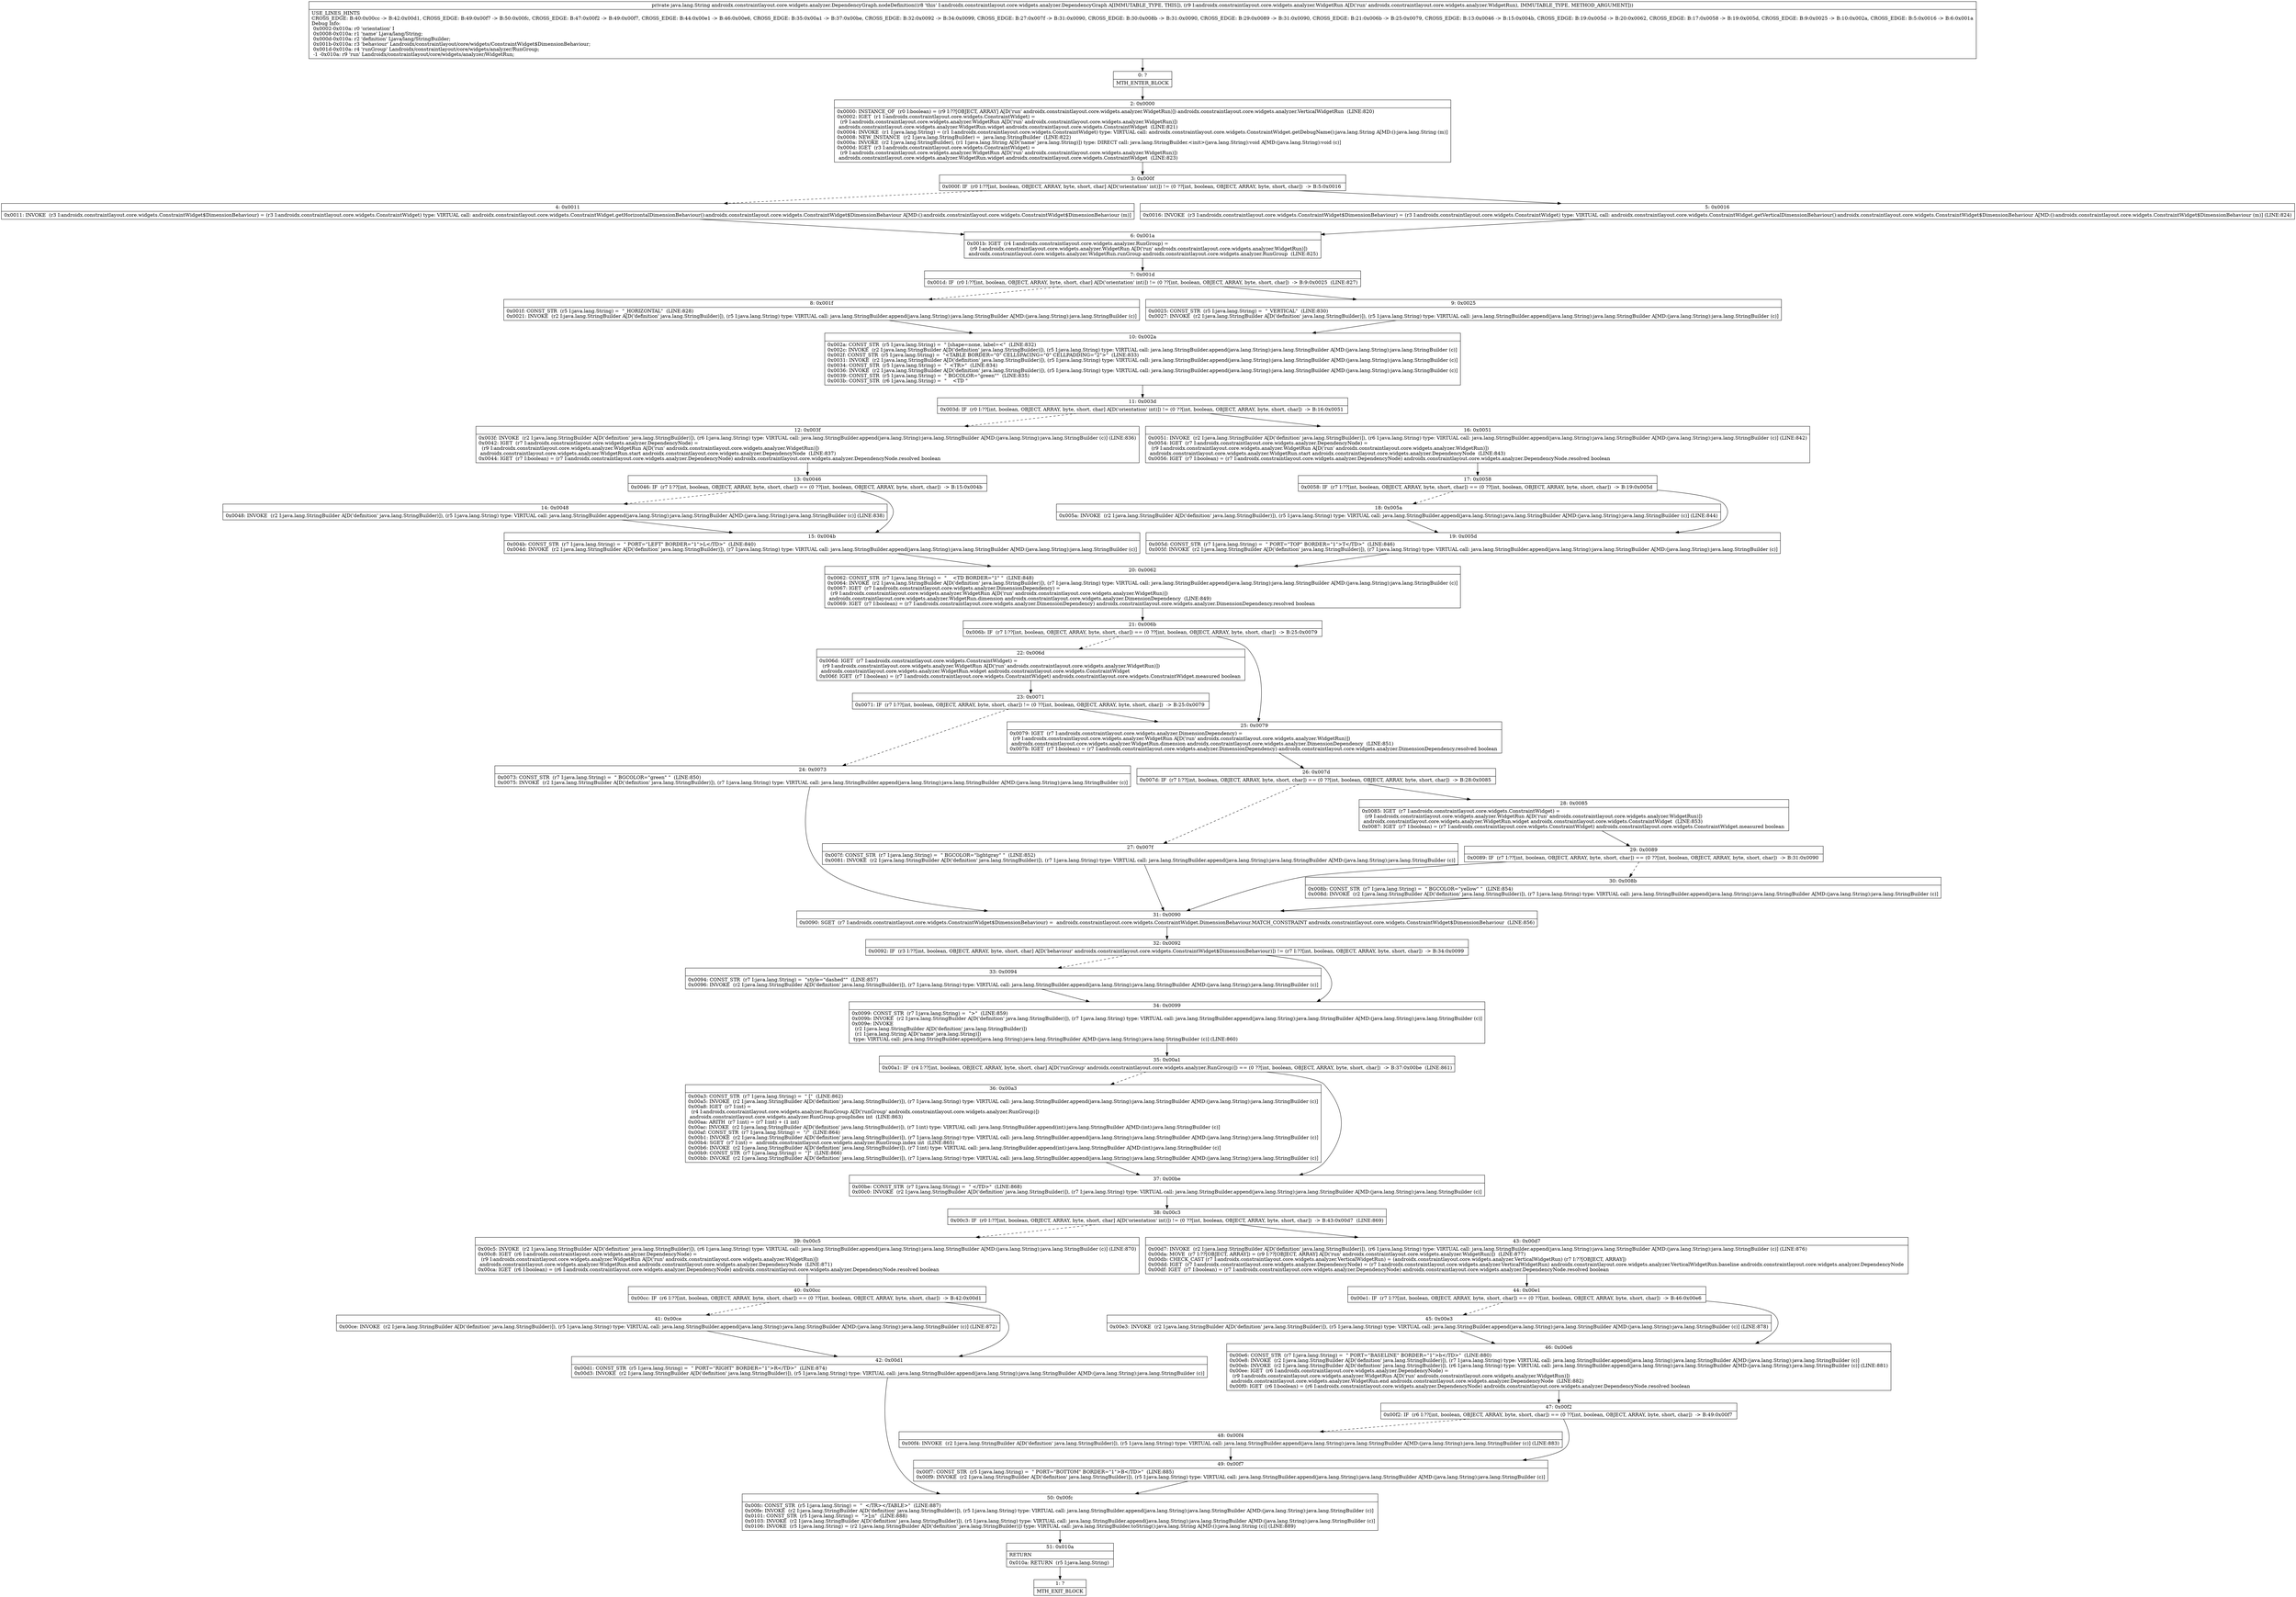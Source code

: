 digraph "CFG forandroidx.constraintlayout.core.widgets.analyzer.DependencyGraph.nodeDefinition(Landroidx\/constraintlayout\/core\/widgets\/analyzer\/WidgetRun;)Ljava\/lang\/String;" {
Node_0 [shape=record,label="{0\:\ ?|MTH_ENTER_BLOCK\l}"];
Node_2 [shape=record,label="{2\:\ 0x0000|0x0000: INSTANCE_OF  (r0 I:boolean) = (r9 I:??[OBJECT, ARRAY] A[D('run' androidx.constraintlayout.core.widgets.analyzer.WidgetRun)]) androidx.constraintlayout.core.widgets.analyzer.VerticalWidgetRun  (LINE:820)\l0x0002: IGET  (r1 I:androidx.constraintlayout.core.widgets.ConstraintWidget) = \l  (r9 I:androidx.constraintlayout.core.widgets.analyzer.WidgetRun A[D('run' androidx.constraintlayout.core.widgets.analyzer.WidgetRun)])\l androidx.constraintlayout.core.widgets.analyzer.WidgetRun.widget androidx.constraintlayout.core.widgets.ConstraintWidget  (LINE:821)\l0x0004: INVOKE  (r1 I:java.lang.String) = (r1 I:androidx.constraintlayout.core.widgets.ConstraintWidget) type: VIRTUAL call: androidx.constraintlayout.core.widgets.ConstraintWidget.getDebugName():java.lang.String A[MD:():java.lang.String (m)]\l0x0008: NEW_INSTANCE  (r2 I:java.lang.StringBuilder) =  java.lang.StringBuilder  (LINE:822)\l0x000a: INVOKE  (r2 I:java.lang.StringBuilder), (r1 I:java.lang.String A[D('name' java.lang.String)]) type: DIRECT call: java.lang.StringBuilder.\<init\>(java.lang.String):void A[MD:(java.lang.String):void (c)]\l0x000d: IGET  (r3 I:androidx.constraintlayout.core.widgets.ConstraintWidget) = \l  (r9 I:androidx.constraintlayout.core.widgets.analyzer.WidgetRun A[D('run' androidx.constraintlayout.core.widgets.analyzer.WidgetRun)])\l androidx.constraintlayout.core.widgets.analyzer.WidgetRun.widget androidx.constraintlayout.core.widgets.ConstraintWidget  (LINE:823)\l}"];
Node_3 [shape=record,label="{3\:\ 0x000f|0x000f: IF  (r0 I:??[int, boolean, OBJECT, ARRAY, byte, short, char] A[D('orientation' int)]) != (0 ??[int, boolean, OBJECT, ARRAY, byte, short, char])  \-\> B:5:0x0016 \l}"];
Node_4 [shape=record,label="{4\:\ 0x0011|0x0011: INVOKE  (r3 I:androidx.constraintlayout.core.widgets.ConstraintWidget$DimensionBehaviour) = (r3 I:androidx.constraintlayout.core.widgets.ConstraintWidget) type: VIRTUAL call: androidx.constraintlayout.core.widgets.ConstraintWidget.getHorizontalDimensionBehaviour():androidx.constraintlayout.core.widgets.ConstraintWidget$DimensionBehaviour A[MD:():androidx.constraintlayout.core.widgets.ConstraintWidget$DimensionBehaviour (m)]\l}"];
Node_6 [shape=record,label="{6\:\ 0x001a|0x001b: IGET  (r4 I:androidx.constraintlayout.core.widgets.analyzer.RunGroup) = \l  (r9 I:androidx.constraintlayout.core.widgets.analyzer.WidgetRun A[D('run' androidx.constraintlayout.core.widgets.analyzer.WidgetRun)])\l androidx.constraintlayout.core.widgets.analyzer.WidgetRun.runGroup androidx.constraintlayout.core.widgets.analyzer.RunGroup  (LINE:825)\l}"];
Node_7 [shape=record,label="{7\:\ 0x001d|0x001d: IF  (r0 I:??[int, boolean, OBJECT, ARRAY, byte, short, char] A[D('orientation' int)]) != (0 ??[int, boolean, OBJECT, ARRAY, byte, short, char])  \-\> B:9:0x0025  (LINE:827)\l}"];
Node_8 [shape=record,label="{8\:\ 0x001f|0x001f: CONST_STR  (r5 I:java.lang.String) =  \"_HORIZONTAL\"  (LINE:828)\l0x0021: INVOKE  (r2 I:java.lang.StringBuilder A[D('definition' java.lang.StringBuilder)]), (r5 I:java.lang.String) type: VIRTUAL call: java.lang.StringBuilder.append(java.lang.String):java.lang.StringBuilder A[MD:(java.lang.String):java.lang.StringBuilder (c)]\l}"];
Node_10 [shape=record,label="{10\:\ 0x002a|0x002a: CONST_STR  (r5 I:java.lang.String) =  \" [shape=none, label=\<\"  (LINE:832)\l0x002c: INVOKE  (r2 I:java.lang.StringBuilder A[D('definition' java.lang.StringBuilder)]), (r5 I:java.lang.String) type: VIRTUAL call: java.lang.StringBuilder.append(java.lang.String):java.lang.StringBuilder A[MD:(java.lang.String):java.lang.StringBuilder (c)]\l0x002f: CONST_STR  (r5 I:java.lang.String) =  \"\<TABLE BORDER=\"0\" CELLSPACING=\"0\" CELLPADDING=\"2\"\>\"  (LINE:833)\l0x0031: INVOKE  (r2 I:java.lang.StringBuilder A[D('definition' java.lang.StringBuilder)]), (r5 I:java.lang.String) type: VIRTUAL call: java.lang.StringBuilder.append(java.lang.String):java.lang.StringBuilder A[MD:(java.lang.String):java.lang.StringBuilder (c)]\l0x0034: CONST_STR  (r5 I:java.lang.String) =  \"  \<TR\>\"  (LINE:834)\l0x0036: INVOKE  (r2 I:java.lang.StringBuilder A[D('definition' java.lang.StringBuilder)]), (r5 I:java.lang.String) type: VIRTUAL call: java.lang.StringBuilder.append(java.lang.String):java.lang.StringBuilder A[MD:(java.lang.String):java.lang.StringBuilder (c)]\l0x0039: CONST_STR  (r5 I:java.lang.String) =  \" BGCOLOR=\"green\"\"  (LINE:835)\l0x003b: CONST_STR  (r6 I:java.lang.String) =  \"    \<TD \" \l}"];
Node_11 [shape=record,label="{11\:\ 0x003d|0x003d: IF  (r0 I:??[int, boolean, OBJECT, ARRAY, byte, short, char] A[D('orientation' int)]) != (0 ??[int, boolean, OBJECT, ARRAY, byte, short, char])  \-\> B:16:0x0051 \l}"];
Node_12 [shape=record,label="{12\:\ 0x003f|0x003f: INVOKE  (r2 I:java.lang.StringBuilder A[D('definition' java.lang.StringBuilder)]), (r6 I:java.lang.String) type: VIRTUAL call: java.lang.StringBuilder.append(java.lang.String):java.lang.StringBuilder A[MD:(java.lang.String):java.lang.StringBuilder (c)] (LINE:836)\l0x0042: IGET  (r7 I:androidx.constraintlayout.core.widgets.analyzer.DependencyNode) = \l  (r9 I:androidx.constraintlayout.core.widgets.analyzer.WidgetRun A[D('run' androidx.constraintlayout.core.widgets.analyzer.WidgetRun)])\l androidx.constraintlayout.core.widgets.analyzer.WidgetRun.start androidx.constraintlayout.core.widgets.analyzer.DependencyNode  (LINE:837)\l0x0044: IGET  (r7 I:boolean) = (r7 I:androidx.constraintlayout.core.widgets.analyzer.DependencyNode) androidx.constraintlayout.core.widgets.analyzer.DependencyNode.resolved boolean \l}"];
Node_13 [shape=record,label="{13\:\ 0x0046|0x0046: IF  (r7 I:??[int, boolean, OBJECT, ARRAY, byte, short, char]) == (0 ??[int, boolean, OBJECT, ARRAY, byte, short, char])  \-\> B:15:0x004b \l}"];
Node_14 [shape=record,label="{14\:\ 0x0048|0x0048: INVOKE  (r2 I:java.lang.StringBuilder A[D('definition' java.lang.StringBuilder)]), (r5 I:java.lang.String) type: VIRTUAL call: java.lang.StringBuilder.append(java.lang.String):java.lang.StringBuilder A[MD:(java.lang.String):java.lang.StringBuilder (c)] (LINE:838)\l}"];
Node_15 [shape=record,label="{15\:\ 0x004b|0x004b: CONST_STR  (r7 I:java.lang.String) =  \" PORT=\"LEFT\" BORDER=\"1\"\>L\<\/TD\>\"  (LINE:840)\l0x004d: INVOKE  (r2 I:java.lang.StringBuilder A[D('definition' java.lang.StringBuilder)]), (r7 I:java.lang.String) type: VIRTUAL call: java.lang.StringBuilder.append(java.lang.String):java.lang.StringBuilder A[MD:(java.lang.String):java.lang.StringBuilder (c)]\l}"];
Node_20 [shape=record,label="{20\:\ 0x0062|0x0062: CONST_STR  (r7 I:java.lang.String) =  \"    \<TD BORDER=\"1\" \"  (LINE:848)\l0x0064: INVOKE  (r2 I:java.lang.StringBuilder A[D('definition' java.lang.StringBuilder)]), (r7 I:java.lang.String) type: VIRTUAL call: java.lang.StringBuilder.append(java.lang.String):java.lang.StringBuilder A[MD:(java.lang.String):java.lang.StringBuilder (c)]\l0x0067: IGET  (r7 I:androidx.constraintlayout.core.widgets.analyzer.DimensionDependency) = \l  (r9 I:androidx.constraintlayout.core.widgets.analyzer.WidgetRun A[D('run' androidx.constraintlayout.core.widgets.analyzer.WidgetRun)])\l androidx.constraintlayout.core.widgets.analyzer.WidgetRun.dimension androidx.constraintlayout.core.widgets.analyzer.DimensionDependency  (LINE:849)\l0x0069: IGET  (r7 I:boolean) = (r7 I:androidx.constraintlayout.core.widgets.analyzer.DimensionDependency) androidx.constraintlayout.core.widgets.analyzer.DimensionDependency.resolved boolean \l}"];
Node_21 [shape=record,label="{21\:\ 0x006b|0x006b: IF  (r7 I:??[int, boolean, OBJECT, ARRAY, byte, short, char]) == (0 ??[int, boolean, OBJECT, ARRAY, byte, short, char])  \-\> B:25:0x0079 \l}"];
Node_22 [shape=record,label="{22\:\ 0x006d|0x006d: IGET  (r7 I:androidx.constraintlayout.core.widgets.ConstraintWidget) = \l  (r9 I:androidx.constraintlayout.core.widgets.analyzer.WidgetRun A[D('run' androidx.constraintlayout.core.widgets.analyzer.WidgetRun)])\l androidx.constraintlayout.core.widgets.analyzer.WidgetRun.widget androidx.constraintlayout.core.widgets.ConstraintWidget \l0x006f: IGET  (r7 I:boolean) = (r7 I:androidx.constraintlayout.core.widgets.ConstraintWidget) androidx.constraintlayout.core.widgets.ConstraintWidget.measured boolean \l}"];
Node_23 [shape=record,label="{23\:\ 0x0071|0x0071: IF  (r7 I:??[int, boolean, OBJECT, ARRAY, byte, short, char]) != (0 ??[int, boolean, OBJECT, ARRAY, byte, short, char])  \-\> B:25:0x0079 \l}"];
Node_24 [shape=record,label="{24\:\ 0x0073|0x0073: CONST_STR  (r7 I:java.lang.String) =  \" BGCOLOR=\"green\" \"  (LINE:850)\l0x0075: INVOKE  (r2 I:java.lang.StringBuilder A[D('definition' java.lang.StringBuilder)]), (r7 I:java.lang.String) type: VIRTUAL call: java.lang.StringBuilder.append(java.lang.String):java.lang.StringBuilder A[MD:(java.lang.String):java.lang.StringBuilder (c)]\l}"];
Node_31 [shape=record,label="{31\:\ 0x0090|0x0090: SGET  (r7 I:androidx.constraintlayout.core.widgets.ConstraintWidget$DimensionBehaviour) =  androidx.constraintlayout.core.widgets.ConstraintWidget.DimensionBehaviour.MATCH_CONSTRAINT androidx.constraintlayout.core.widgets.ConstraintWidget$DimensionBehaviour  (LINE:856)\l}"];
Node_32 [shape=record,label="{32\:\ 0x0092|0x0092: IF  (r3 I:??[int, boolean, OBJECT, ARRAY, byte, short, char] A[D('behaviour' androidx.constraintlayout.core.widgets.ConstraintWidget$DimensionBehaviour)]) != (r7 I:??[int, boolean, OBJECT, ARRAY, byte, short, char])  \-\> B:34:0x0099 \l}"];
Node_33 [shape=record,label="{33\:\ 0x0094|0x0094: CONST_STR  (r7 I:java.lang.String) =  \"style=\"dashed\"\"  (LINE:857)\l0x0096: INVOKE  (r2 I:java.lang.StringBuilder A[D('definition' java.lang.StringBuilder)]), (r7 I:java.lang.String) type: VIRTUAL call: java.lang.StringBuilder.append(java.lang.String):java.lang.StringBuilder A[MD:(java.lang.String):java.lang.StringBuilder (c)]\l}"];
Node_34 [shape=record,label="{34\:\ 0x0099|0x0099: CONST_STR  (r7 I:java.lang.String) =  \"\>\"  (LINE:859)\l0x009b: INVOKE  (r2 I:java.lang.StringBuilder A[D('definition' java.lang.StringBuilder)]), (r7 I:java.lang.String) type: VIRTUAL call: java.lang.StringBuilder.append(java.lang.String):java.lang.StringBuilder A[MD:(java.lang.String):java.lang.StringBuilder (c)]\l0x009e: INVOKE  \l  (r2 I:java.lang.StringBuilder A[D('definition' java.lang.StringBuilder)])\l  (r1 I:java.lang.String A[D('name' java.lang.String)])\l type: VIRTUAL call: java.lang.StringBuilder.append(java.lang.String):java.lang.StringBuilder A[MD:(java.lang.String):java.lang.StringBuilder (c)] (LINE:860)\l}"];
Node_35 [shape=record,label="{35\:\ 0x00a1|0x00a1: IF  (r4 I:??[int, boolean, OBJECT, ARRAY, byte, short, char] A[D('runGroup' androidx.constraintlayout.core.widgets.analyzer.RunGroup)]) == (0 ??[int, boolean, OBJECT, ARRAY, byte, short, char])  \-\> B:37:0x00be  (LINE:861)\l}"];
Node_36 [shape=record,label="{36\:\ 0x00a3|0x00a3: CONST_STR  (r7 I:java.lang.String) =  \" [\"  (LINE:862)\l0x00a5: INVOKE  (r2 I:java.lang.StringBuilder A[D('definition' java.lang.StringBuilder)]), (r7 I:java.lang.String) type: VIRTUAL call: java.lang.StringBuilder.append(java.lang.String):java.lang.StringBuilder A[MD:(java.lang.String):java.lang.StringBuilder (c)]\l0x00a8: IGET  (r7 I:int) = \l  (r4 I:androidx.constraintlayout.core.widgets.analyzer.RunGroup A[D('runGroup' androidx.constraintlayout.core.widgets.analyzer.RunGroup)])\l androidx.constraintlayout.core.widgets.analyzer.RunGroup.groupIndex int  (LINE:863)\l0x00aa: ARITH  (r7 I:int) = (r7 I:int) + (1 int) \l0x00ac: INVOKE  (r2 I:java.lang.StringBuilder A[D('definition' java.lang.StringBuilder)]), (r7 I:int) type: VIRTUAL call: java.lang.StringBuilder.append(int):java.lang.StringBuilder A[MD:(int):java.lang.StringBuilder (c)]\l0x00af: CONST_STR  (r7 I:java.lang.String) =  \"\/\"  (LINE:864)\l0x00b1: INVOKE  (r2 I:java.lang.StringBuilder A[D('definition' java.lang.StringBuilder)]), (r7 I:java.lang.String) type: VIRTUAL call: java.lang.StringBuilder.append(java.lang.String):java.lang.StringBuilder A[MD:(java.lang.String):java.lang.StringBuilder (c)]\l0x00b4: SGET  (r7 I:int) =  androidx.constraintlayout.core.widgets.analyzer.RunGroup.index int  (LINE:865)\l0x00b6: INVOKE  (r2 I:java.lang.StringBuilder A[D('definition' java.lang.StringBuilder)]), (r7 I:int) type: VIRTUAL call: java.lang.StringBuilder.append(int):java.lang.StringBuilder A[MD:(int):java.lang.StringBuilder (c)]\l0x00b9: CONST_STR  (r7 I:java.lang.String) =  \"]\"  (LINE:866)\l0x00bb: INVOKE  (r2 I:java.lang.StringBuilder A[D('definition' java.lang.StringBuilder)]), (r7 I:java.lang.String) type: VIRTUAL call: java.lang.StringBuilder.append(java.lang.String):java.lang.StringBuilder A[MD:(java.lang.String):java.lang.StringBuilder (c)]\l}"];
Node_37 [shape=record,label="{37\:\ 0x00be|0x00be: CONST_STR  (r7 I:java.lang.String) =  \" \<\/TD\>\"  (LINE:868)\l0x00c0: INVOKE  (r2 I:java.lang.StringBuilder A[D('definition' java.lang.StringBuilder)]), (r7 I:java.lang.String) type: VIRTUAL call: java.lang.StringBuilder.append(java.lang.String):java.lang.StringBuilder A[MD:(java.lang.String):java.lang.StringBuilder (c)]\l}"];
Node_38 [shape=record,label="{38\:\ 0x00c3|0x00c3: IF  (r0 I:??[int, boolean, OBJECT, ARRAY, byte, short, char] A[D('orientation' int)]) != (0 ??[int, boolean, OBJECT, ARRAY, byte, short, char])  \-\> B:43:0x00d7  (LINE:869)\l}"];
Node_39 [shape=record,label="{39\:\ 0x00c5|0x00c5: INVOKE  (r2 I:java.lang.StringBuilder A[D('definition' java.lang.StringBuilder)]), (r6 I:java.lang.String) type: VIRTUAL call: java.lang.StringBuilder.append(java.lang.String):java.lang.StringBuilder A[MD:(java.lang.String):java.lang.StringBuilder (c)] (LINE:870)\l0x00c8: IGET  (r6 I:androidx.constraintlayout.core.widgets.analyzer.DependencyNode) = \l  (r9 I:androidx.constraintlayout.core.widgets.analyzer.WidgetRun A[D('run' androidx.constraintlayout.core.widgets.analyzer.WidgetRun)])\l androidx.constraintlayout.core.widgets.analyzer.WidgetRun.end androidx.constraintlayout.core.widgets.analyzer.DependencyNode  (LINE:871)\l0x00ca: IGET  (r6 I:boolean) = (r6 I:androidx.constraintlayout.core.widgets.analyzer.DependencyNode) androidx.constraintlayout.core.widgets.analyzer.DependencyNode.resolved boolean \l}"];
Node_40 [shape=record,label="{40\:\ 0x00cc|0x00cc: IF  (r6 I:??[int, boolean, OBJECT, ARRAY, byte, short, char]) == (0 ??[int, boolean, OBJECT, ARRAY, byte, short, char])  \-\> B:42:0x00d1 \l}"];
Node_41 [shape=record,label="{41\:\ 0x00ce|0x00ce: INVOKE  (r2 I:java.lang.StringBuilder A[D('definition' java.lang.StringBuilder)]), (r5 I:java.lang.String) type: VIRTUAL call: java.lang.StringBuilder.append(java.lang.String):java.lang.StringBuilder A[MD:(java.lang.String):java.lang.StringBuilder (c)] (LINE:872)\l}"];
Node_42 [shape=record,label="{42\:\ 0x00d1|0x00d1: CONST_STR  (r5 I:java.lang.String) =  \" PORT=\"RIGHT\" BORDER=\"1\"\>R\<\/TD\>\"  (LINE:874)\l0x00d3: INVOKE  (r2 I:java.lang.StringBuilder A[D('definition' java.lang.StringBuilder)]), (r5 I:java.lang.String) type: VIRTUAL call: java.lang.StringBuilder.append(java.lang.String):java.lang.StringBuilder A[MD:(java.lang.String):java.lang.StringBuilder (c)]\l}"];
Node_50 [shape=record,label="{50\:\ 0x00fc|0x00fc: CONST_STR  (r5 I:java.lang.String) =  \"  \<\/TR\>\<\/TABLE\>\"  (LINE:887)\l0x00fe: INVOKE  (r2 I:java.lang.StringBuilder A[D('definition' java.lang.StringBuilder)]), (r5 I:java.lang.String) type: VIRTUAL call: java.lang.StringBuilder.append(java.lang.String):java.lang.StringBuilder A[MD:(java.lang.String):java.lang.StringBuilder (c)]\l0x0101: CONST_STR  (r5 I:java.lang.String) =  \"\>];n\"  (LINE:888)\l0x0103: INVOKE  (r2 I:java.lang.StringBuilder A[D('definition' java.lang.StringBuilder)]), (r5 I:java.lang.String) type: VIRTUAL call: java.lang.StringBuilder.append(java.lang.String):java.lang.StringBuilder A[MD:(java.lang.String):java.lang.StringBuilder (c)]\l0x0106: INVOKE  (r5 I:java.lang.String) = (r2 I:java.lang.StringBuilder A[D('definition' java.lang.StringBuilder)]) type: VIRTUAL call: java.lang.StringBuilder.toString():java.lang.String A[MD:():java.lang.String (c)] (LINE:889)\l}"];
Node_51 [shape=record,label="{51\:\ 0x010a|RETURN\l|0x010a: RETURN  (r5 I:java.lang.String) \l}"];
Node_1 [shape=record,label="{1\:\ ?|MTH_EXIT_BLOCK\l}"];
Node_43 [shape=record,label="{43\:\ 0x00d7|0x00d7: INVOKE  (r2 I:java.lang.StringBuilder A[D('definition' java.lang.StringBuilder)]), (r6 I:java.lang.String) type: VIRTUAL call: java.lang.StringBuilder.append(java.lang.String):java.lang.StringBuilder A[MD:(java.lang.String):java.lang.StringBuilder (c)] (LINE:876)\l0x00da: MOVE  (r7 I:??[OBJECT, ARRAY]) = (r9 I:??[OBJECT, ARRAY] A[D('run' androidx.constraintlayout.core.widgets.analyzer.WidgetRun)])  (LINE:877)\l0x00db: CHECK_CAST (r7 I:androidx.constraintlayout.core.widgets.analyzer.VerticalWidgetRun) = (androidx.constraintlayout.core.widgets.analyzer.VerticalWidgetRun) (r7 I:??[OBJECT, ARRAY]) \l0x00dd: IGET  (r7 I:androidx.constraintlayout.core.widgets.analyzer.DependencyNode) = (r7 I:androidx.constraintlayout.core.widgets.analyzer.VerticalWidgetRun) androidx.constraintlayout.core.widgets.analyzer.VerticalWidgetRun.baseline androidx.constraintlayout.core.widgets.analyzer.DependencyNode \l0x00df: IGET  (r7 I:boolean) = (r7 I:androidx.constraintlayout.core.widgets.analyzer.DependencyNode) androidx.constraintlayout.core.widgets.analyzer.DependencyNode.resolved boolean \l}"];
Node_44 [shape=record,label="{44\:\ 0x00e1|0x00e1: IF  (r7 I:??[int, boolean, OBJECT, ARRAY, byte, short, char]) == (0 ??[int, boolean, OBJECT, ARRAY, byte, short, char])  \-\> B:46:0x00e6 \l}"];
Node_45 [shape=record,label="{45\:\ 0x00e3|0x00e3: INVOKE  (r2 I:java.lang.StringBuilder A[D('definition' java.lang.StringBuilder)]), (r5 I:java.lang.String) type: VIRTUAL call: java.lang.StringBuilder.append(java.lang.String):java.lang.StringBuilder A[MD:(java.lang.String):java.lang.StringBuilder (c)] (LINE:878)\l}"];
Node_46 [shape=record,label="{46\:\ 0x00e6|0x00e6: CONST_STR  (r7 I:java.lang.String) =  \" PORT=\"BASELINE\" BORDER=\"1\"\>b\<\/TD\>\"  (LINE:880)\l0x00e8: INVOKE  (r2 I:java.lang.StringBuilder A[D('definition' java.lang.StringBuilder)]), (r7 I:java.lang.String) type: VIRTUAL call: java.lang.StringBuilder.append(java.lang.String):java.lang.StringBuilder A[MD:(java.lang.String):java.lang.StringBuilder (c)]\l0x00eb: INVOKE  (r2 I:java.lang.StringBuilder A[D('definition' java.lang.StringBuilder)]), (r6 I:java.lang.String) type: VIRTUAL call: java.lang.StringBuilder.append(java.lang.String):java.lang.StringBuilder A[MD:(java.lang.String):java.lang.StringBuilder (c)] (LINE:881)\l0x00ee: IGET  (r6 I:androidx.constraintlayout.core.widgets.analyzer.DependencyNode) = \l  (r9 I:androidx.constraintlayout.core.widgets.analyzer.WidgetRun A[D('run' androidx.constraintlayout.core.widgets.analyzer.WidgetRun)])\l androidx.constraintlayout.core.widgets.analyzer.WidgetRun.end androidx.constraintlayout.core.widgets.analyzer.DependencyNode  (LINE:882)\l0x00f0: IGET  (r6 I:boolean) = (r6 I:androidx.constraintlayout.core.widgets.analyzer.DependencyNode) androidx.constraintlayout.core.widgets.analyzer.DependencyNode.resolved boolean \l}"];
Node_47 [shape=record,label="{47\:\ 0x00f2|0x00f2: IF  (r6 I:??[int, boolean, OBJECT, ARRAY, byte, short, char]) == (0 ??[int, boolean, OBJECT, ARRAY, byte, short, char])  \-\> B:49:0x00f7 \l}"];
Node_48 [shape=record,label="{48\:\ 0x00f4|0x00f4: INVOKE  (r2 I:java.lang.StringBuilder A[D('definition' java.lang.StringBuilder)]), (r5 I:java.lang.String) type: VIRTUAL call: java.lang.StringBuilder.append(java.lang.String):java.lang.StringBuilder A[MD:(java.lang.String):java.lang.StringBuilder (c)] (LINE:883)\l}"];
Node_49 [shape=record,label="{49\:\ 0x00f7|0x00f7: CONST_STR  (r5 I:java.lang.String) =  \" PORT=\"BOTTOM\" BORDER=\"1\"\>B\<\/TD\>\"  (LINE:885)\l0x00f9: INVOKE  (r2 I:java.lang.StringBuilder A[D('definition' java.lang.StringBuilder)]), (r5 I:java.lang.String) type: VIRTUAL call: java.lang.StringBuilder.append(java.lang.String):java.lang.StringBuilder A[MD:(java.lang.String):java.lang.StringBuilder (c)]\l}"];
Node_25 [shape=record,label="{25\:\ 0x0079|0x0079: IGET  (r7 I:androidx.constraintlayout.core.widgets.analyzer.DimensionDependency) = \l  (r9 I:androidx.constraintlayout.core.widgets.analyzer.WidgetRun A[D('run' androidx.constraintlayout.core.widgets.analyzer.WidgetRun)])\l androidx.constraintlayout.core.widgets.analyzer.WidgetRun.dimension androidx.constraintlayout.core.widgets.analyzer.DimensionDependency  (LINE:851)\l0x007b: IGET  (r7 I:boolean) = (r7 I:androidx.constraintlayout.core.widgets.analyzer.DimensionDependency) androidx.constraintlayout.core.widgets.analyzer.DimensionDependency.resolved boolean \l}"];
Node_26 [shape=record,label="{26\:\ 0x007d|0x007d: IF  (r7 I:??[int, boolean, OBJECT, ARRAY, byte, short, char]) == (0 ??[int, boolean, OBJECT, ARRAY, byte, short, char])  \-\> B:28:0x0085 \l}"];
Node_27 [shape=record,label="{27\:\ 0x007f|0x007f: CONST_STR  (r7 I:java.lang.String) =  \" BGCOLOR=\"lightgray\" \"  (LINE:852)\l0x0081: INVOKE  (r2 I:java.lang.StringBuilder A[D('definition' java.lang.StringBuilder)]), (r7 I:java.lang.String) type: VIRTUAL call: java.lang.StringBuilder.append(java.lang.String):java.lang.StringBuilder A[MD:(java.lang.String):java.lang.StringBuilder (c)]\l}"];
Node_28 [shape=record,label="{28\:\ 0x0085|0x0085: IGET  (r7 I:androidx.constraintlayout.core.widgets.ConstraintWidget) = \l  (r9 I:androidx.constraintlayout.core.widgets.analyzer.WidgetRun A[D('run' androidx.constraintlayout.core.widgets.analyzer.WidgetRun)])\l androidx.constraintlayout.core.widgets.analyzer.WidgetRun.widget androidx.constraintlayout.core.widgets.ConstraintWidget  (LINE:853)\l0x0087: IGET  (r7 I:boolean) = (r7 I:androidx.constraintlayout.core.widgets.ConstraintWidget) androidx.constraintlayout.core.widgets.ConstraintWidget.measured boolean \l}"];
Node_29 [shape=record,label="{29\:\ 0x0089|0x0089: IF  (r7 I:??[int, boolean, OBJECT, ARRAY, byte, short, char]) == (0 ??[int, boolean, OBJECT, ARRAY, byte, short, char])  \-\> B:31:0x0090 \l}"];
Node_30 [shape=record,label="{30\:\ 0x008b|0x008b: CONST_STR  (r7 I:java.lang.String) =  \" BGCOLOR=\"yellow\" \"  (LINE:854)\l0x008d: INVOKE  (r2 I:java.lang.StringBuilder A[D('definition' java.lang.StringBuilder)]), (r7 I:java.lang.String) type: VIRTUAL call: java.lang.StringBuilder.append(java.lang.String):java.lang.StringBuilder A[MD:(java.lang.String):java.lang.StringBuilder (c)]\l}"];
Node_16 [shape=record,label="{16\:\ 0x0051|0x0051: INVOKE  (r2 I:java.lang.StringBuilder A[D('definition' java.lang.StringBuilder)]), (r6 I:java.lang.String) type: VIRTUAL call: java.lang.StringBuilder.append(java.lang.String):java.lang.StringBuilder A[MD:(java.lang.String):java.lang.StringBuilder (c)] (LINE:842)\l0x0054: IGET  (r7 I:androidx.constraintlayout.core.widgets.analyzer.DependencyNode) = \l  (r9 I:androidx.constraintlayout.core.widgets.analyzer.WidgetRun A[D('run' androidx.constraintlayout.core.widgets.analyzer.WidgetRun)])\l androidx.constraintlayout.core.widgets.analyzer.WidgetRun.start androidx.constraintlayout.core.widgets.analyzer.DependencyNode  (LINE:843)\l0x0056: IGET  (r7 I:boolean) = (r7 I:androidx.constraintlayout.core.widgets.analyzer.DependencyNode) androidx.constraintlayout.core.widgets.analyzer.DependencyNode.resolved boolean \l}"];
Node_17 [shape=record,label="{17\:\ 0x0058|0x0058: IF  (r7 I:??[int, boolean, OBJECT, ARRAY, byte, short, char]) == (0 ??[int, boolean, OBJECT, ARRAY, byte, short, char])  \-\> B:19:0x005d \l}"];
Node_18 [shape=record,label="{18\:\ 0x005a|0x005a: INVOKE  (r2 I:java.lang.StringBuilder A[D('definition' java.lang.StringBuilder)]), (r5 I:java.lang.String) type: VIRTUAL call: java.lang.StringBuilder.append(java.lang.String):java.lang.StringBuilder A[MD:(java.lang.String):java.lang.StringBuilder (c)] (LINE:844)\l}"];
Node_19 [shape=record,label="{19\:\ 0x005d|0x005d: CONST_STR  (r7 I:java.lang.String) =  \" PORT=\"TOP\" BORDER=\"1\"\>T\<\/TD\>\"  (LINE:846)\l0x005f: INVOKE  (r2 I:java.lang.StringBuilder A[D('definition' java.lang.StringBuilder)]), (r7 I:java.lang.String) type: VIRTUAL call: java.lang.StringBuilder.append(java.lang.String):java.lang.StringBuilder A[MD:(java.lang.String):java.lang.StringBuilder (c)]\l}"];
Node_9 [shape=record,label="{9\:\ 0x0025|0x0025: CONST_STR  (r5 I:java.lang.String) =  \"_VERTICAL\"  (LINE:830)\l0x0027: INVOKE  (r2 I:java.lang.StringBuilder A[D('definition' java.lang.StringBuilder)]), (r5 I:java.lang.String) type: VIRTUAL call: java.lang.StringBuilder.append(java.lang.String):java.lang.StringBuilder A[MD:(java.lang.String):java.lang.StringBuilder (c)]\l}"];
Node_5 [shape=record,label="{5\:\ 0x0016|0x0016: INVOKE  (r3 I:androidx.constraintlayout.core.widgets.ConstraintWidget$DimensionBehaviour) = (r3 I:androidx.constraintlayout.core.widgets.ConstraintWidget) type: VIRTUAL call: androidx.constraintlayout.core.widgets.ConstraintWidget.getVerticalDimensionBehaviour():androidx.constraintlayout.core.widgets.ConstraintWidget$DimensionBehaviour A[MD:():androidx.constraintlayout.core.widgets.ConstraintWidget$DimensionBehaviour (m)] (LINE:824)\l}"];
MethodNode[shape=record,label="{private java.lang.String androidx.constraintlayout.core.widgets.analyzer.DependencyGraph.nodeDefinition((r8 'this' I:androidx.constraintlayout.core.widgets.analyzer.DependencyGraph A[IMMUTABLE_TYPE, THIS]), (r9 I:androidx.constraintlayout.core.widgets.analyzer.WidgetRun A[D('run' androidx.constraintlayout.core.widgets.analyzer.WidgetRun), IMMUTABLE_TYPE, METHOD_ARGUMENT]))  | USE_LINES_HINTS\lCROSS_EDGE: B:40:0x00cc \-\> B:42:0x00d1, CROSS_EDGE: B:49:0x00f7 \-\> B:50:0x00fc, CROSS_EDGE: B:47:0x00f2 \-\> B:49:0x00f7, CROSS_EDGE: B:44:0x00e1 \-\> B:46:0x00e6, CROSS_EDGE: B:35:0x00a1 \-\> B:37:0x00be, CROSS_EDGE: B:32:0x0092 \-\> B:34:0x0099, CROSS_EDGE: B:27:0x007f \-\> B:31:0x0090, CROSS_EDGE: B:30:0x008b \-\> B:31:0x0090, CROSS_EDGE: B:29:0x0089 \-\> B:31:0x0090, CROSS_EDGE: B:21:0x006b \-\> B:25:0x0079, CROSS_EDGE: B:13:0x0046 \-\> B:15:0x004b, CROSS_EDGE: B:19:0x005d \-\> B:20:0x0062, CROSS_EDGE: B:17:0x0058 \-\> B:19:0x005d, CROSS_EDGE: B:9:0x0025 \-\> B:10:0x002a, CROSS_EDGE: B:5:0x0016 \-\> B:6:0x001a\lDebug Info:\l  0x0002\-0x010a: r0 'orientation' I\l  0x0008\-0x010a: r1 'name' Ljava\/lang\/String;\l  0x000d\-0x010a: r2 'definition' Ljava\/lang\/StringBuilder;\l  0x001b\-0x010a: r3 'behaviour' Landroidx\/constraintlayout\/core\/widgets\/ConstraintWidget$DimensionBehaviour;\l  0x001d\-0x010a: r4 'runGroup' Landroidx\/constraintlayout\/core\/widgets\/analyzer\/RunGroup;\l  \-1 \-0x010a: r9 'run' Landroidx\/constraintlayout\/core\/widgets\/analyzer\/WidgetRun;\l}"];
MethodNode -> Node_0;Node_0 -> Node_2;
Node_2 -> Node_3;
Node_3 -> Node_4[style=dashed];
Node_3 -> Node_5;
Node_4 -> Node_6;
Node_6 -> Node_7;
Node_7 -> Node_8[style=dashed];
Node_7 -> Node_9;
Node_8 -> Node_10;
Node_10 -> Node_11;
Node_11 -> Node_12[style=dashed];
Node_11 -> Node_16;
Node_12 -> Node_13;
Node_13 -> Node_14[style=dashed];
Node_13 -> Node_15;
Node_14 -> Node_15;
Node_15 -> Node_20;
Node_20 -> Node_21;
Node_21 -> Node_22[style=dashed];
Node_21 -> Node_25;
Node_22 -> Node_23;
Node_23 -> Node_24[style=dashed];
Node_23 -> Node_25;
Node_24 -> Node_31;
Node_31 -> Node_32;
Node_32 -> Node_33[style=dashed];
Node_32 -> Node_34;
Node_33 -> Node_34;
Node_34 -> Node_35;
Node_35 -> Node_36[style=dashed];
Node_35 -> Node_37;
Node_36 -> Node_37;
Node_37 -> Node_38;
Node_38 -> Node_39[style=dashed];
Node_38 -> Node_43;
Node_39 -> Node_40;
Node_40 -> Node_41[style=dashed];
Node_40 -> Node_42;
Node_41 -> Node_42;
Node_42 -> Node_50;
Node_50 -> Node_51;
Node_51 -> Node_1;
Node_43 -> Node_44;
Node_44 -> Node_45[style=dashed];
Node_44 -> Node_46;
Node_45 -> Node_46;
Node_46 -> Node_47;
Node_47 -> Node_48[style=dashed];
Node_47 -> Node_49;
Node_48 -> Node_49;
Node_49 -> Node_50;
Node_25 -> Node_26;
Node_26 -> Node_27[style=dashed];
Node_26 -> Node_28;
Node_27 -> Node_31;
Node_28 -> Node_29;
Node_29 -> Node_30[style=dashed];
Node_29 -> Node_31;
Node_30 -> Node_31;
Node_16 -> Node_17;
Node_17 -> Node_18[style=dashed];
Node_17 -> Node_19;
Node_18 -> Node_19;
Node_19 -> Node_20;
Node_9 -> Node_10;
Node_5 -> Node_6;
}

